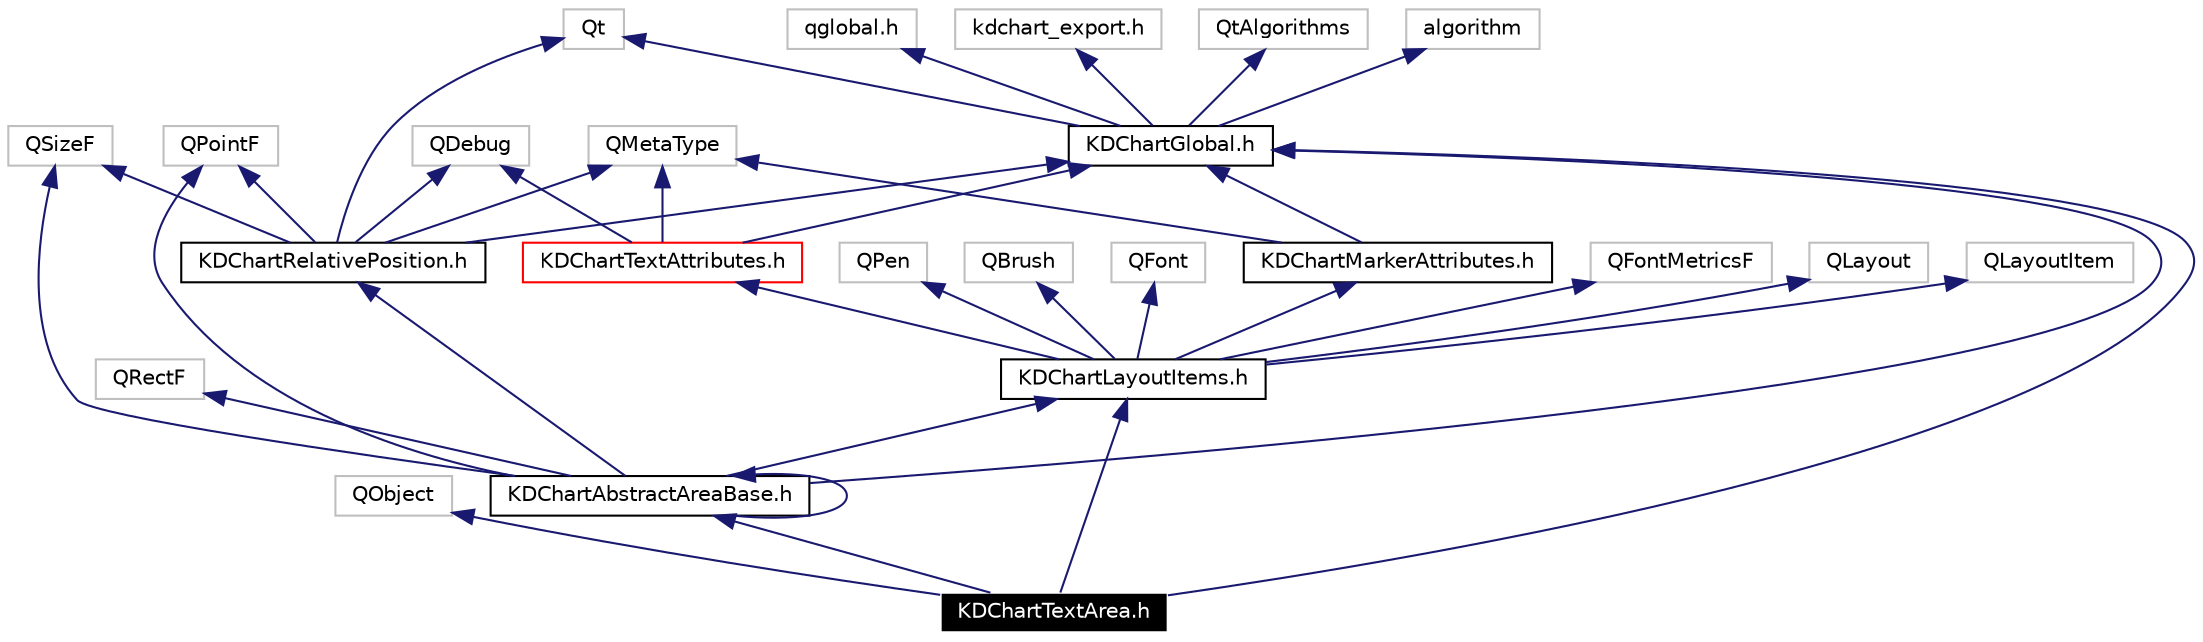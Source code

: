 digraph G
{
  edge [fontname="Helvetica",fontsize=10,labelfontname="Helvetica",labelfontsize=10];
  node [fontname="Helvetica",fontsize=10,shape=record];
  Node2977 [label="KDChartTextArea.h",height=0.2,width=0.4,color="white", fillcolor="black", style="filled" fontcolor="white"];
  Node2978 -> Node2977 [dir=back,color="midnightblue",fontsize=10,style="solid",fontname="Helvetica"];
  Node2978 [label="QObject",height=0.2,width=0.4,color="grey75"];
  Node2979 -> Node2977 [dir=back,color="midnightblue",fontsize=10,style="solid",fontname="Helvetica"];
  Node2979 [label="KDChartGlobal.h",height=0.2,width=0.4,color="black",URL="$_k_d_chart_global_8h.html"];
  Node2980 -> Node2979 [dir=back,color="midnightblue",fontsize=10,style="solid",fontname="Helvetica"];
  Node2980 [label="qglobal.h",height=0.2,width=0.4,color="grey75"];
  Node2981 -> Node2979 [dir=back,color="midnightblue",fontsize=10,style="solid",fontname="Helvetica"];
  Node2981 [label="kdchart_export.h",height=0.2,width=0.4,color="grey75"];
  Node2982 -> Node2979 [dir=back,color="midnightblue",fontsize=10,style="solid",fontname="Helvetica"];
  Node2982 [label="QtAlgorithms",height=0.2,width=0.4,color="grey75"];
  Node2983 -> Node2979 [dir=back,color="midnightblue",fontsize=10,style="solid",fontname="Helvetica"];
  Node2983 [label="algorithm",height=0.2,width=0.4,color="grey75"];
  Node2984 -> Node2979 [dir=back,color="midnightblue",fontsize=10,style="solid",fontname="Helvetica"];
  Node2984 [label="Qt",height=0.2,width=0.4,color="grey75"];
  Node2985 -> Node2977 [dir=back,color="midnightblue",fontsize=10,style="solid",fontname="Helvetica"];
  Node2985 [label="KDChartAbstractAreaBase.h",height=0.2,width=0.4,color="black",URL="$_k_d_chart_abstract_area_base_8h.html"];
  Node2986 -> Node2985 [dir=back,color="midnightblue",fontsize=10,style="solid",fontname="Helvetica"];
  Node2986 [label="QPointF",height=0.2,width=0.4,color="grey75"];
  Node2987 -> Node2985 [dir=back,color="midnightblue",fontsize=10,style="solid",fontname="Helvetica"];
  Node2987 [label="QSizeF",height=0.2,width=0.4,color="grey75"];
  Node2988 -> Node2985 [dir=back,color="midnightblue",fontsize=10,style="solid",fontname="Helvetica"];
  Node2988 [label="QRectF",height=0.2,width=0.4,color="grey75"];
  Node2979 -> Node2985 [dir=back,color="midnightblue",fontsize=10,style="solid",fontname="Helvetica"];
  Node2989 -> Node2985 [dir=back,color="midnightblue",fontsize=10,style="solid",fontname="Helvetica"];
  Node2989 [label="KDChartLayoutItems.h",height=0.2,width=0.4,color="black",URL="$_k_d_chart_layout_items_8h.html"];
  Node2990 -> Node2989 [dir=back,color="midnightblue",fontsize=10,style="solid",fontname="Helvetica"];
  Node2990 [label="QBrush",height=0.2,width=0.4,color="grey75"];
  Node2991 -> Node2989 [dir=back,color="midnightblue",fontsize=10,style="solid",fontname="Helvetica"];
  Node2991 [label="QFont",height=0.2,width=0.4,color="grey75"];
  Node2992 -> Node2989 [dir=back,color="midnightblue",fontsize=10,style="solid",fontname="Helvetica"];
  Node2992 [label="QFontMetricsF",height=0.2,width=0.4,color="grey75"];
  Node2993 -> Node2989 [dir=back,color="midnightblue",fontsize=10,style="solid",fontname="Helvetica"];
  Node2993 [label="QLayout",height=0.2,width=0.4,color="grey75"];
  Node2994 -> Node2989 [dir=back,color="midnightblue",fontsize=10,style="solid",fontname="Helvetica"];
  Node2994 [label="QLayoutItem",height=0.2,width=0.4,color="grey75"];
  Node2995 -> Node2989 [dir=back,color="midnightblue",fontsize=10,style="solid",fontname="Helvetica"];
  Node2995 [label="QPen",height=0.2,width=0.4,color="grey75"];
  Node2996 -> Node2989 [dir=back,color="midnightblue",fontsize=10,style="solid",fontname="Helvetica"];
  Node2996 [label="KDChartTextAttributes.h",height=0.2,width=0.4,color="red",URL="$_k_d_chart_text_attributes_8h.html"];
  Node2997 -> Node2996 [dir=back,color="midnightblue",fontsize=10,style="solid",fontname="Helvetica"];
  Node2997 [label="QDebug",height=0.2,width=0.4,color="grey75"];
  Node2998 -> Node2996 [dir=back,color="midnightblue",fontsize=10,style="solid",fontname="Helvetica"];
  Node2998 [label="QMetaType",height=0.2,width=0.4,color="grey75"];
  Node2979 -> Node2996 [dir=back,color="midnightblue",fontsize=10,style="solid",fontname="Helvetica"];
  Node3003 -> Node2989 [dir=back,color="midnightblue",fontsize=10,style="solid",fontname="Helvetica"];
  Node3003 [label="KDChartMarkerAttributes.h",height=0.2,width=0.4,color="black",URL="$_k_d_chart_marker_attributes_8h.html"];
  Node2998 -> Node3003 [dir=back,color="midnightblue",fontsize=10,style="solid",fontname="Helvetica"];
  Node2979 -> Node3003 [dir=back,color="midnightblue",fontsize=10,style="solid",fontname="Helvetica"];
  Node3004 -> Node2985 [dir=back,color="midnightblue",fontsize=10,style="solid",fontname="Helvetica"];
  Node3004 [label="KDChartRelativePosition.h",height=0.2,width=0.4,color="black",URL="$_k_d_chart_relative_position_8h.html"];
  Node2997 -> Node3004 [dir=back,color="midnightblue",fontsize=10,style="solid",fontname="Helvetica"];
  Node2998 -> Node3004 [dir=back,color="midnightblue",fontsize=10,style="solid",fontname="Helvetica"];
  Node2984 -> Node3004 [dir=back,color="midnightblue",fontsize=10,style="solid",fontname="Helvetica"];
  Node2986 -> Node3004 [dir=back,color="midnightblue",fontsize=10,style="solid",fontname="Helvetica"];
  Node2987 -> Node3004 [dir=back,color="midnightblue",fontsize=10,style="solid",fontname="Helvetica"];
  Node2979 -> Node3004 [dir=back,color="midnightblue",fontsize=10,style="solid",fontname="Helvetica"];
  Node2985 -> Node2985 [dir=back,color="midnightblue",fontsize=10,style="solid",fontname="Helvetica"];
  Node2989 -> Node2977 [dir=back,color="midnightblue",fontsize=10,style="solid",fontname="Helvetica"];
}
